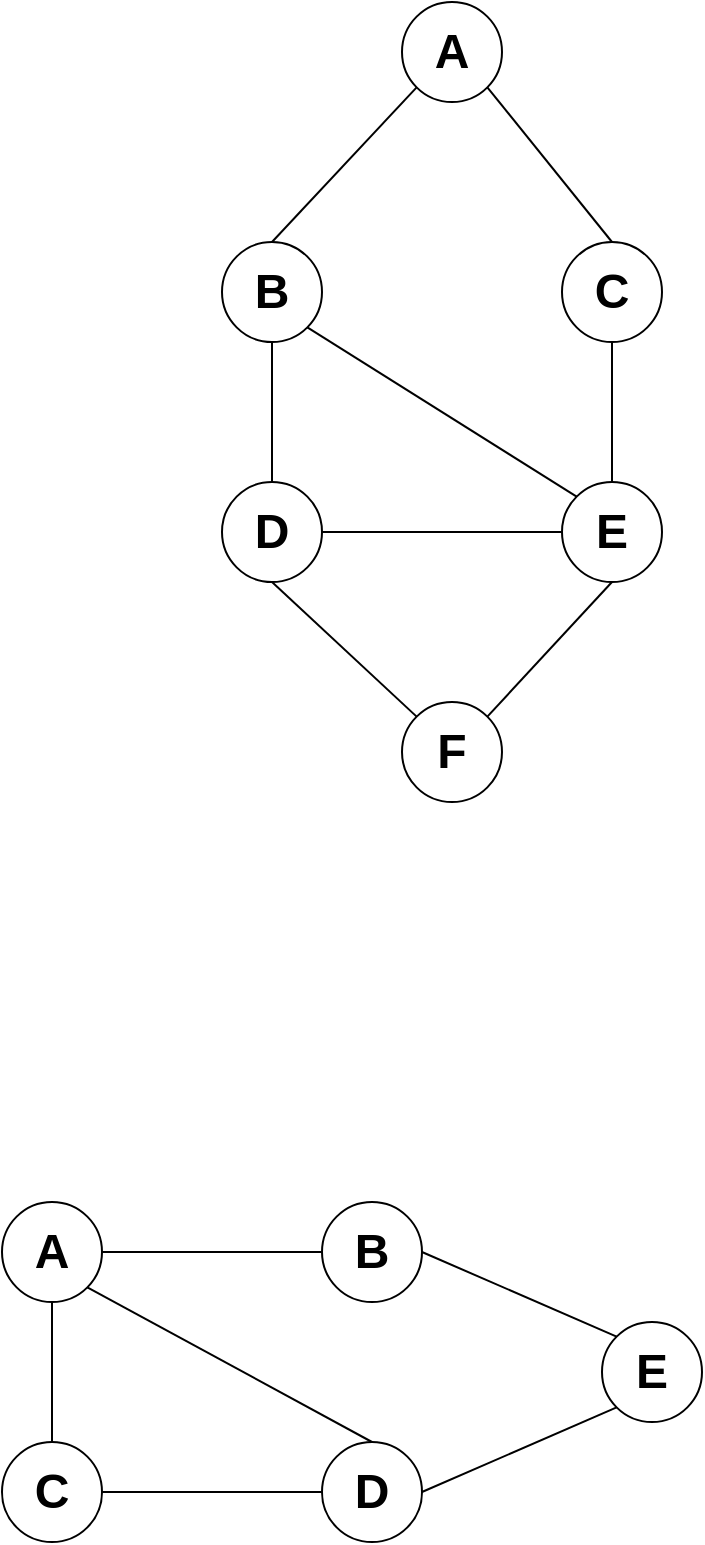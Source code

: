 <mxfile version="22.1.18" type="device">
  <diagram name="Page-1" id="-5k9ssh1PsKzDlXD9x-G">
    <mxGraphModel dx="605" dy="1251" grid="1" gridSize="10" guides="1" tooltips="1" connect="1" arrows="1" fold="1" page="1" pageScale="1" pageWidth="850" pageHeight="1100" math="0" shadow="0">
      <root>
        <mxCell id="0" />
        <mxCell id="1" parent="0" />
        <mxCell id="wGs0QGNT79sH7qt1FUte-50" style="rounded=0;orthogonalLoop=1;jettySize=auto;html=1;exitX=0;exitY=1;exitDx=0;exitDy=0;entryX=0.5;entryY=0;entryDx=0;entryDy=0;endArrow=none;endFill=0;" parent="1" source="OWrJz08ZFz05rzJFqo_H-1" target="OWrJz08ZFz05rzJFqo_H-2" edge="1">
          <mxGeometry relative="1" as="geometry" />
        </mxCell>
        <mxCell id="wGs0QGNT79sH7qt1FUte-51" style="rounded=0;orthogonalLoop=1;jettySize=auto;html=1;exitX=1;exitY=1;exitDx=0;exitDy=0;entryX=0.5;entryY=0;entryDx=0;entryDy=0;endArrow=none;endFill=0;" parent="1" source="OWrJz08ZFz05rzJFqo_H-1" target="OWrJz08ZFz05rzJFqo_H-4" edge="1">
          <mxGeometry relative="1" as="geometry" />
        </mxCell>
        <mxCell id="OWrJz08ZFz05rzJFqo_H-1" value="&lt;font style=&quot;font-size: 24px;&quot;&gt;&lt;b&gt;A&lt;/b&gt;&lt;/font&gt;" style="ellipse;whiteSpace=wrap;html=1;aspect=fixed;" parent="1" vertex="1">
          <mxGeometry x="360" y="160" width="50" height="50" as="geometry" />
        </mxCell>
        <mxCell id="wGs0QGNT79sH7qt1FUte-52" style="rounded=0;orthogonalLoop=1;jettySize=auto;html=1;exitX=1;exitY=1;exitDx=0;exitDy=0;entryX=0;entryY=0;entryDx=0;entryDy=0;endArrow=none;endFill=0;" parent="1" source="OWrJz08ZFz05rzJFqo_H-2" target="wGs0QGNT79sH7qt1FUte-47" edge="1">
          <mxGeometry relative="1" as="geometry" />
        </mxCell>
        <mxCell id="wGs0QGNT79sH7qt1FUte-53" style="rounded=0;orthogonalLoop=1;jettySize=auto;html=1;exitX=0.5;exitY=1;exitDx=0;exitDy=0;entryX=0.5;entryY=0;entryDx=0;entryDy=0;endArrow=none;endFill=0;" parent="1" source="OWrJz08ZFz05rzJFqo_H-2" target="OWrJz08ZFz05rzJFqo_H-5" edge="1">
          <mxGeometry relative="1" as="geometry" />
        </mxCell>
        <mxCell id="OWrJz08ZFz05rzJFqo_H-2" value="&lt;font style=&quot;font-size: 24px;&quot;&gt;&lt;b&gt;B&lt;/b&gt;&lt;/font&gt;" style="ellipse;whiteSpace=wrap;html=1;aspect=fixed;" parent="1" vertex="1">
          <mxGeometry x="270" y="280" width="50" height="50" as="geometry" />
        </mxCell>
        <mxCell id="wGs0QGNT79sH7qt1FUte-54" style="rounded=0;orthogonalLoop=1;jettySize=auto;html=1;exitX=0.5;exitY=1;exitDx=0;exitDy=0;entryX=0.5;entryY=0;entryDx=0;entryDy=0;endArrow=none;endFill=0;" parent="1" source="OWrJz08ZFz05rzJFqo_H-4" target="wGs0QGNT79sH7qt1FUte-47" edge="1">
          <mxGeometry relative="1" as="geometry" />
        </mxCell>
        <mxCell id="OWrJz08ZFz05rzJFqo_H-4" value="&lt;font style=&quot;font-size: 24px;&quot;&gt;&lt;b&gt;C&lt;/b&gt;&lt;/font&gt;" style="ellipse;whiteSpace=wrap;html=1;aspect=fixed;" parent="1" vertex="1">
          <mxGeometry x="440" y="280" width="50" height="50" as="geometry" />
        </mxCell>
        <mxCell id="wGs0QGNT79sH7qt1FUte-55" style="rounded=0;orthogonalLoop=1;jettySize=auto;html=1;exitX=1;exitY=0.5;exitDx=0;exitDy=0;entryX=0;entryY=0.5;entryDx=0;entryDy=0;endArrow=none;endFill=0;" parent="1" source="OWrJz08ZFz05rzJFqo_H-5" target="wGs0QGNT79sH7qt1FUte-47" edge="1">
          <mxGeometry relative="1" as="geometry" />
        </mxCell>
        <mxCell id="wGs0QGNT79sH7qt1FUte-56" style="rounded=0;orthogonalLoop=1;jettySize=auto;html=1;exitX=0.5;exitY=1;exitDx=0;exitDy=0;entryX=0;entryY=0;entryDx=0;entryDy=0;endArrow=none;endFill=0;" parent="1" source="OWrJz08ZFz05rzJFqo_H-5" target="OWrJz08ZFz05rzJFqo_H-6" edge="1">
          <mxGeometry relative="1" as="geometry" />
        </mxCell>
        <mxCell id="OWrJz08ZFz05rzJFqo_H-5" value="&lt;font style=&quot;font-size: 24px;&quot;&gt;&lt;b&gt;D&lt;/b&gt;&lt;/font&gt;" style="ellipse;whiteSpace=wrap;html=1;aspect=fixed;" parent="1" vertex="1">
          <mxGeometry x="270" y="400" width="50" height="50" as="geometry" />
        </mxCell>
        <mxCell id="OWrJz08ZFz05rzJFqo_H-6" value="&lt;font style=&quot;font-size: 24px;&quot;&gt;&lt;b&gt;F&lt;/b&gt;&lt;/font&gt;" style="ellipse;whiteSpace=wrap;html=1;aspect=fixed;" parent="1" vertex="1">
          <mxGeometry x="360" y="510" width="50" height="50" as="geometry" />
        </mxCell>
        <mxCell id="wGs0QGNT79sH7qt1FUte-57" style="rounded=0;orthogonalLoop=1;jettySize=auto;html=1;exitX=0.5;exitY=1;exitDx=0;exitDy=0;entryX=1;entryY=0;entryDx=0;entryDy=0;endArrow=none;endFill=0;" parent="1" source="wGs0QGNT79sH7qt1FUte-47" target="OWrJz08ZFz05rzJFqo_H-6" edge="1">
          <mxGeometry relative="1" as="geometry" />
        </mxCell>
        <mxCell id="wGs0QGNT79sH7qt1FUte-47" value="&lt;font style=&quot;font-size: 24px;&quot;&gt;&lt;b&gt;E&lt;/b&gt;&lt;/font&gt;" style="ellipse;whiteSpace=wrap;html=1;aspect=fixed;" parent="1" vertex="1">
          <mxGeometry x="440" y="400" width="50" height="50" as="geometry" />
        </mxCell>
        <mxCell id="tiV_Bwaeu-nq42nMazTf-9" style="rounded=0;orthogonalLoop=1;jettySize=auto;html=1;exitX=1;exitY=0.5;exitDx=0;exitDy=0;entryX=0;entryY=1;entryDx=0;entryDy=0;endArrow=none;endFill=0;" edge="1" parent="1" source="tiV_Bwaeu-nq42nMazTf-1" target="tiV_Bwaeu-nq42nMazTf-5">
          <mxGeometry relative="1" as="geometry" />
        </mxCell>
        <mxCell id="tiV_Bwaeu-nq42nMazTf-1" value="&lt;font style=&quot;font-size: 24px;&quot;&gt;&lt;b&gt;D&lt;/b&gt;&lt;/font&gt;" style="ellipse;whiteSpace=wrap;html=1;aspect=fixed;" vertex="1" parent="1">
          <mxGeometry x="320" y="880" width="50" height="50" as="geometry" />
        </mxCell>
        <mxCell id="tiV_Bwaeu-nq42nMazTf-8" style="rounded=0;orthogonalLoop=1;jettySize=auto;html=1;exitX=1;exitY=0.5;exitDx=0;exitDy=0;entryX=0;entryY=0;entryDx=0;entryDy=0;endArrow=none;endFill=0;" edge="1" parent="1" source="tiV_Bwaeu-nq42nMazTf-2" target="tiV_Bwaeu-nq42nMazTf-5">
          <mxGeometry relative="1" as="geometry" />
        </mxCell>
        <mxCell id="tiV_Bwaeu-nq42nMazTf-2" value="&lt;font style=&quot;font-size: 24px;&quot;&gt;&lt;b&gt;B&lt;/b&gt;&lt;/font&gt;" style="ellipse;whiteSpace=wrap;html=1;aspect=fixed;" vertex="1" parent="1">
          <mxGeometry x="320" y="760" width="50" height="50" as="geometry" />
        </mxCell>
        <mxCell id="tiV_Bwaeu-nq42nMazTf-6" style="rounded=0;orthogonalLoop=1;jettySize=auto;html=1;exitX=1;exitY=0.5;exitDx=0;exitDy=0;entryX=0;entryY=0.5;entryDx=0;entryDy=0;endArrow=none;endFill=0;" edge="1" parent="1" source="tiV_Bwaeu-nq42nMazTf-3" target="tiV_Bwaeu-nq42nMazTf-2">
          <mxGeometry relative="1" as="geometry" />
        </mxCell>
        <mxCell id="tiV_Bwaeu-nq42nMazTf-10" style="rounded=0;orthogonalLoop=1;jettySize=auto;html=1;exitX=1;exitY=1;exitDx=0;exitDy=0;entryX=0.5;entryY=0;entryDx=0;entryDy=0;endArrow=none;endFill=0;" edge="1" parent="1" source="tiV_Bwaeu-nq42nMazTf-3" target="tiV_Bwaeu-nq42nMazTf-1">
          <mxGeometry relative="1" as="geometry" />
        </mxCell>
        <mxCell id="tiV_Bwaeu-nq42nMazTf-11" style="rounded=0;orthogonalLoop=1;jettySize=auto;html=1;exitX=0.5;exitY=1;exitDx=0;exitDy=0;entryX=0.5;entryY=0;entryDx=0;entryDy=0;endArrow=none;endFill=0;" edge="1" parent="1" source="tiV_Bwaeu-nq42nMazTf-3" target="tiV_Bwaeu-nq42nMazTf-4">
          <mxGeometry relative="1" as="geometry" />
        </mxCell>
        <mxCell id="tiV_Bwaeu-nq42nMazTf-3" value="&lt;font style=&quot;font-size: 24px;&quot;&gt;&lt;b&gt;A&lt;/b&gt;&lt;/font&gt;" style="ellipse;whiteSpace=wrap;html=1;aspect=fixed;" vertex="1" parent="1">
          <mxGeometry x="160" y="760" width="50" height="50" as="geometry" />
        </mxCell>
        <mxCell id="tiV_Bwaeu-nq42nMazTf-7" style="rounded=0;orthogonalLoop=1;jettySize=auto;html=1;exitX=1;exitY=0.5;exitDx=0;exitDy=0;entryX=0;entryY=0.5;entryDx=0;entryDy=0;endArrow=none;endFill=0;" edge="1" parent="1" source="tiV_Bwaeu-nq42nMazTf-4" target="tiV_Bwaeu-nq42nMazTf-1">
          <mxGeometry relative="1" as="geometry" />
        </mxCell>
        <mxCell id="tiV_Bwaeu-nq42nMazTf-4" value="&lt;font style=&quot;font-size: 24px;&quot;&gt;&lt;b&gt;C&lt;/b&gt;&lt;/font&gt;" style="ellipse;whiteSpace=wrap;html=1;aspect=fixed;" vertex="1" parent="1">
          <mxGeometry x="160" y="880" width="50" height="50" as="geometry" />
        </mxCell>
        <mxCell id="tiV_Bwaeu-nq42nMazTf-5" value="&lt;font style=&quot;font-size: 24px;&quot;&gt;&lt;b&gt;E&lt;/b&gt;&lt;/font&gt;" style="ellipse;whiteSpace=wrap;html=1;aspect=fixed;" vertex="1" parent="1">
          <mxGeometry x="460" y="820" width="50" height="50" as="geometry" />
        </mxCell>
      </root>
    </mxGraphModel>
  </diagram>
</mxfile>
